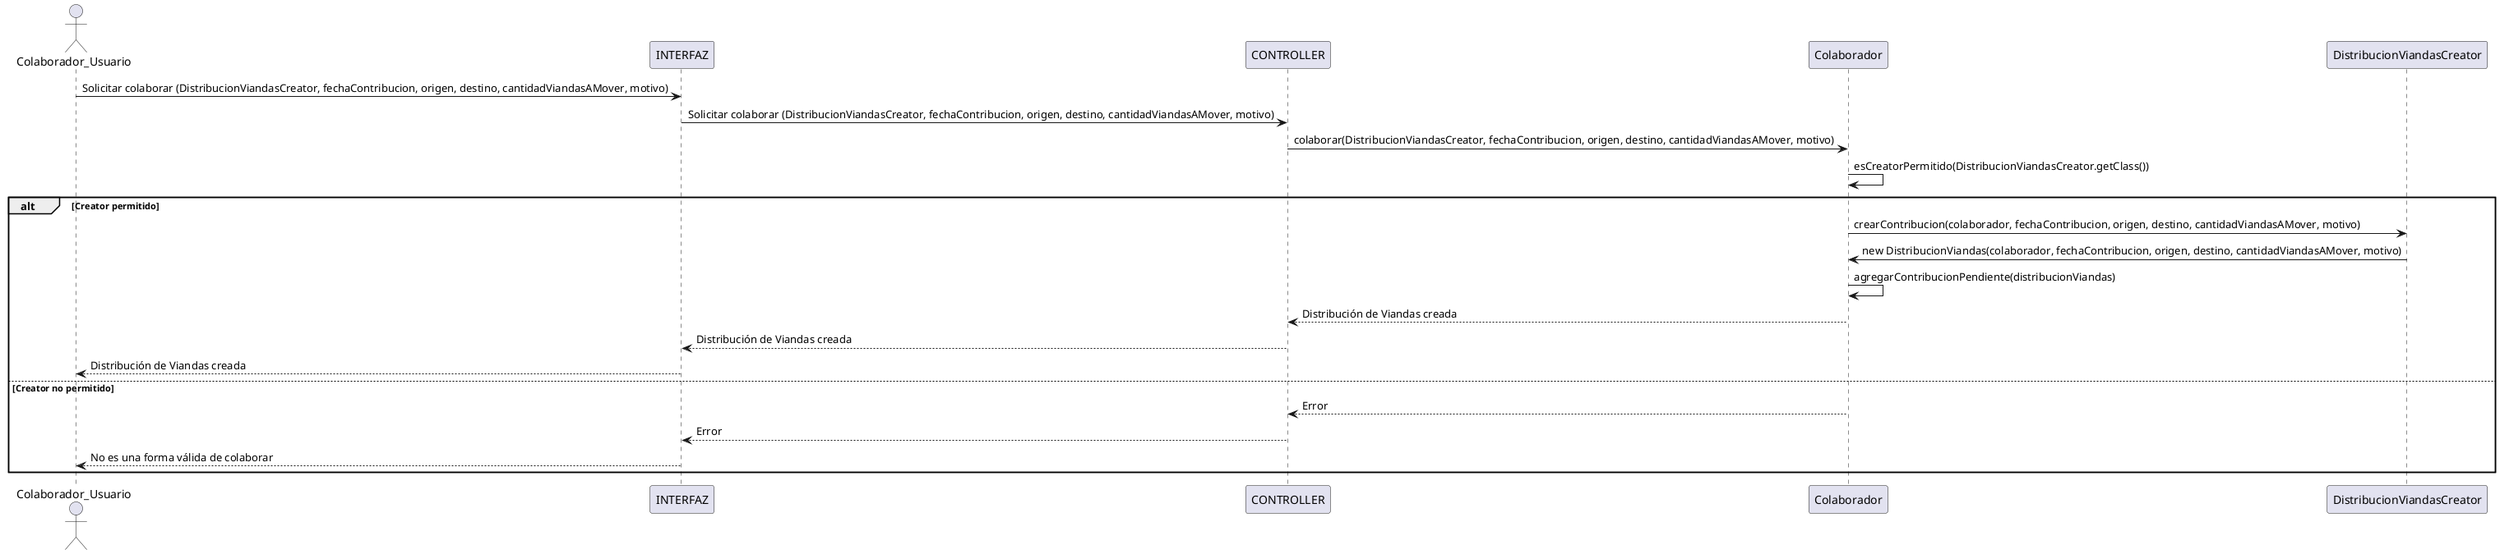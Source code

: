 @startuml distribuir_viandas_colaborar
actor Colaborador_Usuario as User
participant INTERFAZ
participant CONTROLLER
participant "Colaborador" as Colaborador
participant "DistribucionViandasCreator" as DistribucionViandasCreator

User -> INTERFAZ: Solicitar colaborar (DistribucionViandasCreator, fechaContribucion, origen, destino, cantidadViandasAMover, motivo)
INTERFAZ -> CONTROLLER: Solicitar colaborar (DistribucionViandasCreator, fechaContribucion, origen, destino, cantidadViandasAMover, motivo)
CONTROLLER -> Colaborador: colaborar(DistribucionViandasCreator, fechaContribucion, origen, destino, cantidadViandasAMover, motivo)
Colaborador -> Colaborador: esCreatorPermitido(DistribucionViandasCreator.getClass())
alt Creator permitido
    Colaborador -> DistribucionViandasCreator: crearContribucion(colaborador, fechaContribucion, origen, destino, cantidadViandasAMover, motivo)
    DistribucionViandasCreator -> Colaborador: new DistribucionViandas(colaborador, fechaContribucion, origen, destino, cantidadViandasAMover, motivo)
    Colaborador -> Colaborador: agregarContribucionPendiente(distribucionViandas)
    Colaborador --> CONTROLLER: Distribución de Viandas creada
    CONTROLLER --> INTERFAZ: Distribución de Viandas creada
    INTERFAZ --> User: Distribución de Viandas creada
else Creator no permitido
    Colaborador --> CONTROLLER: Error
    CONTROLLER --> INTERFAZ: Error
    INTERFAZ --> User: No es una forma válida de colaborar
end
@enduml